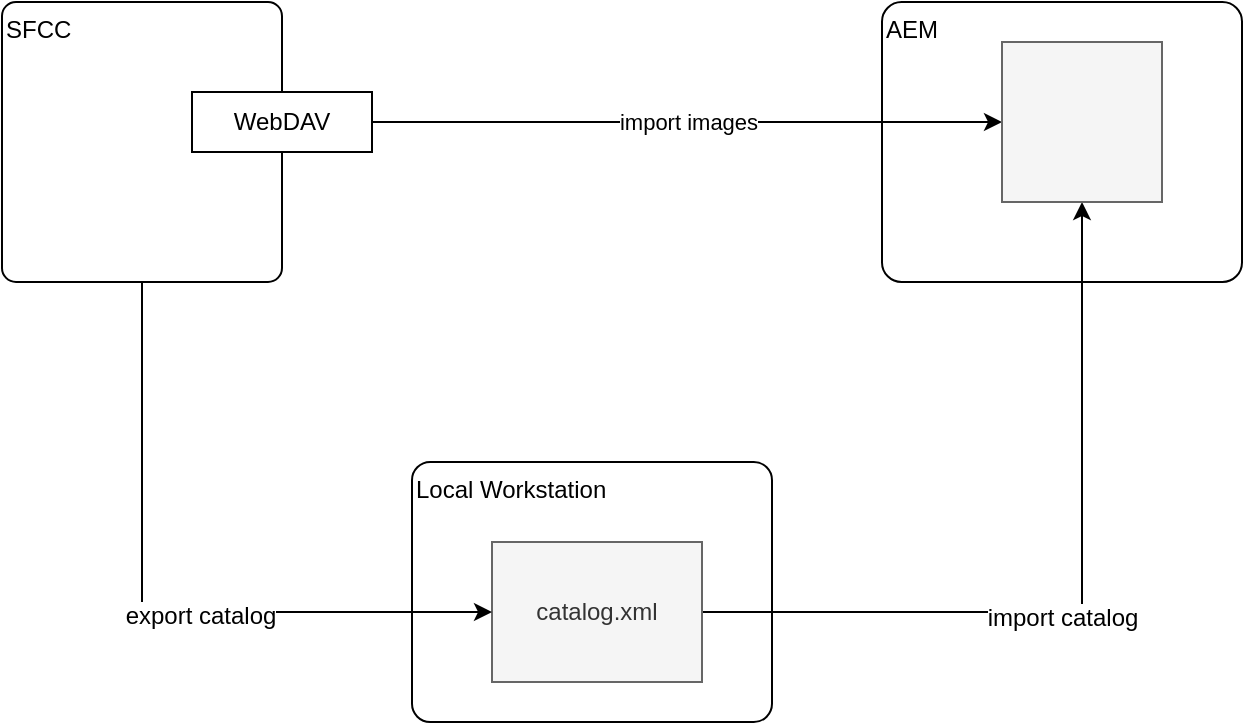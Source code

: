 <mxfile version="11.2.8" type="device" pages="1"><diagram id="1E1aN_YDe_SxhM-RFCRU" name="Page-1"><mxGraphModel dx="916" dy="620" grid="1" gridSize="10" guides="1" tooltips="1" connect="1" arrows="1" fold="1" page="1" pageScale="1" pageWidth="1654" pageHeight="2336" math="0" shadow="0"><root><mxCell id="0"/><mxCell id="1" parent="0"/><mxCell id="t4LgyhN8hSO7FN4hGIJt-1" value="SFCC" style="rounded=1;whiteSpace=wrap;html=1;align=left;verticalAlign=top;arcSize=5;" vertex="1" parent="1"><mxGeometry x="180" y="140" width="140" height="140" as="geometry"/></mxCell><mxCell id="t4LgyhN8hSO7FN4hGIJt-5" value="AEM" style="rounded=1;whiteSpace=wrap;html=1;arcSize=7;verticalAlign=top;align=left;" vertex="1" parent="1"><mxGeometry x="620" y="140" width="180" height="140" as="geometry"/></mxCell><mxCell id="t4LgyhN8hSO7FN4hGIJt-6" value="Local Workstation" style="rounded=1;whiteSpace=wrap;html=1;align=left;verticalAlign=top;arcSize=7;" vertex="1" parent="1"><mxGeometry x="385" y="370" width="180" height="130" as="geometry"/></mxCell><mxCell id="t4LgyhN8hSO7FN4hGIJt-16" value="import images" style="edgeStyle=orthogonalEdgeStyle;rounded=0;orthogonalLoop=1;jettySize=auto;html=1;exitX=1;exitY=0.5;exitDx=0;exitDy=0;" edge="1" parent="1" source="t4LgyhN8hSO7FN4hGIJt-7" target="t4LgyhN8hSO7FN4hGIJt-17"><mxGeometry relative="1" as="geometry"><mxPoint x="430" y="175" as="targetPoint"/></mxGeometry></mxCell><mxCell id="t4LgyhN8hSO7FN4hGIJt-7" value="WebDAV" style="rounded=0;whiteSpace=wrap;html=1;align=center;" vertex="1" parent="1"><mxGeometry x="275" y="185" width="90" height="30" as="geometry"/></mxCell><mxCell id="t4LgyhN8hSO7FN4hGIJt-11" style="edgeStyle=orthogonalEdgeStyle;rounded=0;orthogonalLoop=1;jettySize=auto;html=1;exitX=1;exitY=0.5;exitDx=0;exitDy=0;" edge="1" parent="1" source="t4LgyhN8hSO7FN4hGIJt-4" target="t4LgyhN8hSO7FN4hGIJt-17"><mxGeometry relative="1" as="geometry"/></mxCell><mxCell id="t4LgyhN8hSO7FN4hGIJt-14" value="import catalog" style="text;html=1;resizable=0;points=[];align=center;verticalAlign=middle;labelBackgroundColor=#ffffff;" vertex="1" connectable="0" parent="t4LgyhN8hSO7FN4hGIJt-11"><mxGeometry x="-0.092" y="-3" relative="1" as="geometry"><mxPoint as="offset"/></mxGeometry></mxCell><mxCell id="t4LgyhN8hSO7FN4hGIJt-4" value="catalog.xml" style="rounded=0;whiteSpace=wrap;html=1;fillColor=#f5f5f5;strokeColor=#666666;fontColor=#333333;" vertex="1" parent="1"><mxGeometry x="425" y="410" width="105" height="70" as="geometry"/></mxCell><mxCell id="t4LgyhN8hSO7FN4hGIJt-12" style="edgeStyle=orthogonalEdgeStyle;rounded=0;orthogonalLoop=1;jettySize=auto;html=1;exitX=0.5;exitY=1;exitDx=0;exitDy=0;entryX=0;entryY=0.5;entryDx=0;entryDy=0;" edge="1" parent="1" source="t4LgyhN8hSO7FN4hGIJt-1" target="t4LgyhN8hSO7FN4hGIJt-4"><mxGeometry relative="1" as="geometry"/></mxCell><mxCell id="t4LgyhN8hSO7FN4hGIJt-13" value="export catalog" style="text;html=1;resizable=0;points=[];align=center;verticalAlign=middle;labelBackgroundColor=#ffffff;" vertex="1" connectable="0" parent="t4LgyhN8hSO7FN4hGIJt-12"><mxGeometry x="0.142" y="-2" relative="1" as="geometry"><mxPoint as="offset"/></mxGeometry></mxCell><mxCell id="t4LgyhN8hSO7FN4hGIJt-17" value="" style="whiteSpace=wrap;html=1;aspect=fixed;fillColor=#f5f5f5;strokeColor=#666666;fontColor=#333333;" vertex="1" parent="1"><mxGeometry x="680" y="160" width="80" height="80" as="geometry"/></mxCell></root></mxGraphModel></diagram></mxfile>